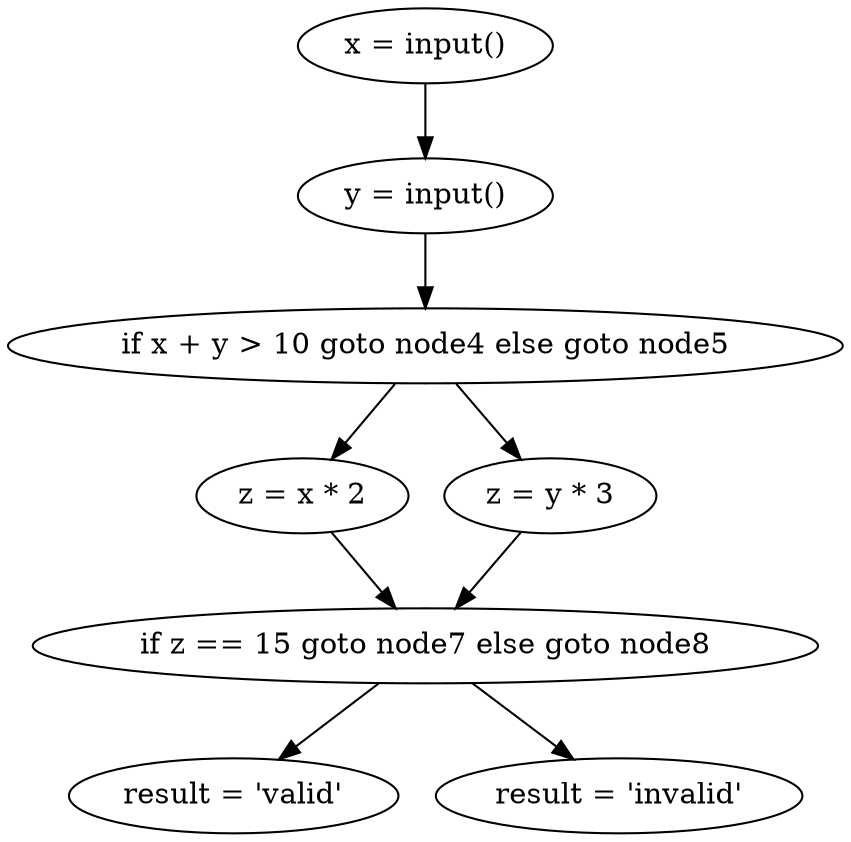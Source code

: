 digraph simple_graph {
    node1 [label="x = input()"];
    node2 [label="y = input()"];
    node3 [label="if x + y > 10 goto node4 else goto node5"];
    node4 [label="z = x * 2"];
    node5 [label="z = y * 3"];
    node6 [label="if z == 15 goto node7 else goto node8"];
    node7 [label="result = 'valid'"];
    node8 [label="result = 'invalid'"];

    node1 -> node2;
    node2 -> node3;
    node3 -> node4;
    node3 -> node5;
    node4 -> node6;
    node5 -> node6;
    node6 -> node7;
    node6 -> node8;
}
